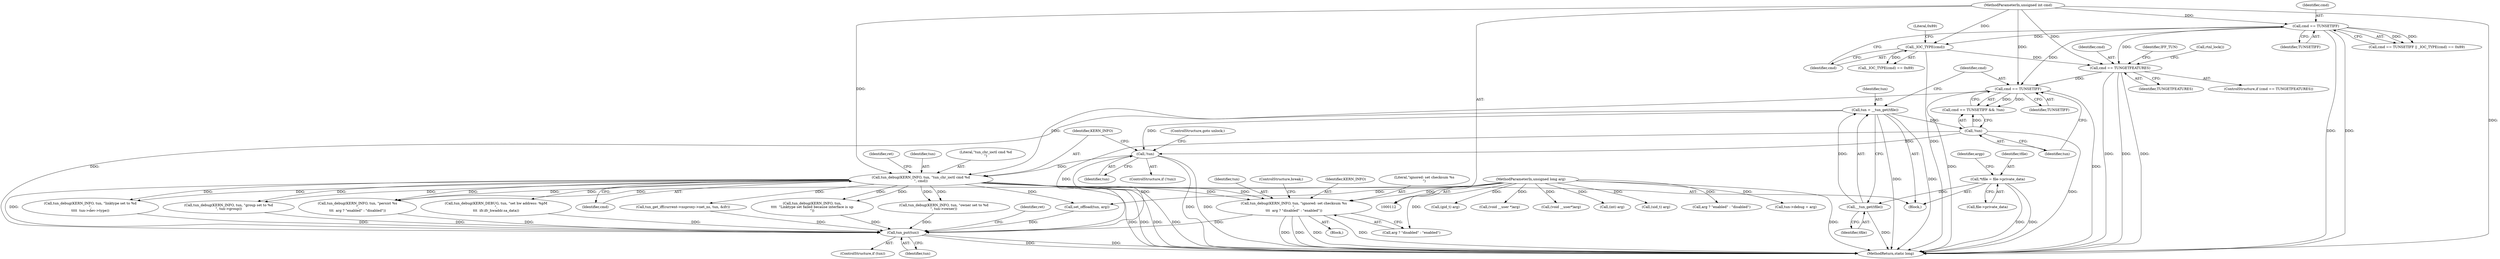 digraph "0_linux_a117dacde0288f3ec60b6e5bcedae8fa37ee0dfc@pointer" {
"1000272" [label="(Call,tun_debug(KERN_INFO, tun, \"ignored: set checksum %s\n\",\n\t\t\t  arg ? \"disabled\" : \"enabled\"))"];
"1000234" [label="(Call,tun_debug(KERN_INFO, tun, \"tun_chr_ioctl cmd %d\n\", cmd))"];
"1000231" [label="(Call,!tun)"];
"1000182" [label="(Call,tun = __tun_get(tfile))"];
"1000184" [label="(Call,__tun_get(tfile))"];
"1000119" [label="(Call,*tfile = file->private_data)"];
"1000191" [label="(Call,!tun)"];
"1000188" [label="(Call,cmd == TUNSETIFF)"];
"1000163" [label="(Call,cmd == TUNGETFEATURES)"];
"1000138" [label="(Call,cmd == TUNSETIFF)"];
"1000114" [label="(MethodParameterIn,unsigned int cmd)"];
"1000142" [label="(Call,_IOC_TYPE(cmd))"];
"1000115" [label="(MethodParameterIn,unsigned long arg)"];
"1000640" [label="(Call,tun_put(tun))"];
"1000182" [label="(Call,tun = __tun_get(tfile))"];
"1000139" [label="(Identifier,cmd)"];
"1000325" [label="(Call,(gid_t) arg)"];
"1000388" [label="(Call,set_offload(tun, arg))"];
"1000188" [label="(Call,cmd == TUNSETIFF)"];
"1000413" [label="(Call,(void __user *)arg)"];
"1000128" [label="(Call,(void __user*)arg)"];
"1000362" [label="(Call,(int) arg)"];
"1000191" [label="(Call,!tun)"];
"1000273" [label="(Identifier,KERN_INFO)"];
"1000232" [label="(Identifier,tun)"];
"1000643" [label="(Identifier,ret)"];
"1000137" [label="(Call,cmd == TUNSETIFF || _IOC_TYPE(cmd) == 0x89)"];
"1000143" [label="(Identifier,cmd)"];
"1000117" [label="(Block,)"];
"1000248" [label="(Call,tun_get_iff(current->nsproxy->net_ns, tun, &ifr))"];
"1000295" [label="(Call,tun_debug(KERN_INFO, tun, \"persist %s\n\",\n\t\t\t  arg ? \"enabled\" : \"disabled\"))"];
"1000140" [label="(Identifier,TUNSETIFF)"];
"1000141" [label="(Call,_IOC_TYPE(cmd) == 0x89)"];
"1000165" [label="(Identifier,TUNGETFEATURES)"];
"1000189" [label="(Identifier,cmd)"];
"1000453" [label="(Call,tun_debug(KERN_DEBUG, tun, \"set hw address: %pM\n\",\n\t\t\t  ifr.ifr_hwaddr.sa_data))"];
"1000120" [label="(Identifier,tfile)"];
"1000184" [label="(Call,__tun_get(tfile))"];
"1000190" [label="(Identifier,TUNSETIFF)"];
"1000142" [label="(Call,_IOC_TYPE(cmd))"];
"1000164" [label="(Identifier,cmd)"];
"1000119" [label="(Call,*tfile = file->private_data)"];
"1000138" [label="(Call,cmd == TUNSETIFF)"];
"1000309" [label="(Call,(uid_t) arg)"];
"1000346" [label="(Call,tun_debug(KERN_INFO, tun,\n\t\t\t\t  \"Linktype set failed because interface is up\n\"))"];
"1000312" [label="(Call,tun_debug(KERN_INFO, tun, \"owner set to %d\n\", tun->owner))"];
"1000230" [label="(ControlStructure,if (!tun))"];
"1000299" [label="(Call,arg ? \"enabled\" : \"disabled\")"];
"1000183" [label="(Identifier,tun)"];
"1000237" [label="(Literal,\"tun_chr_ioctl cmd %d\n\")"];
"1000240" [label="(Identifier,ret)"];
"1000638" [label="(ControlStructure,if (tun))"];
"1000641" [label="(Identifier,tun)"];
"1000187" [label="(Call,cmd == TUNSETIFF && !tun)"];
"1000127" [label="(Identifier,argp)"];
"1000162" [label="(ControlStructure,if (cmd == TUNGETFEATURES))"];
"1000163" [label="(Call,cmd == TUNGETFEATURES)"];
"1000235" [label="(Identifier,KERN_INFO)"];
"1000275" [label="(Literal,\"ignored: set checksum %s\n\")"];
"1000233" [label="(ControlStructure,goto unlock;)"];
"1000244" [label="(Block,)"];
"1000238" [label="(Identifier,cmd)"];
"1000272" [label="(Call,tun_debug(KERN_INFO, tun, \"ignored: set checksum %s\n\",\n\t\t\t  arg ? \"disabled\" : \"enabled\"))"];
"1000115" [label="(MethodParameterIn,unsigned long arg)"];
"1000365" [label="(Call,tun_debug(KERN_INFO, tun, \"linktype set to %d\n\",\n\t\t\t\t  tun->dev->type))"];
"1000274" [label="(Identifier,tun)"];
"1000280" [label="(ControlStructure,break;)"];
"1000114" [label="(MethodParameterIn,unsigned int cmd)"];
"1000192" [label="(Identifier,tun)"];
"1000231" [label="(Call,!tun)"];
"1000276" [label="(Call,arg ? \"disabled\" : \"enabled\")"];
"1000170" [label="(Identifier,IFF_TUN)"];
"1000644" [label="(MethodReturn,static long)"];
"1000234" [label="(Call,tun_debug(KERN_INFO, tun, \"tun_chr_ioctl cmd %d\n\", cmd))"];
"1000640" [label="(Call,tun_put(tun))"];
"1000328" [label="(Call,tun_debug(KERN_INFO, tun, \"group set to %d\n\", tun->group))"];
"1000185" [label="(Identifier,tfile)"];
"1000379" [label="(Call,tun->debug = arg)"];
"1000236" [label="(Identifier,tun)"];
"1000121" [label="(Call,file->private_data)"];
"1000181" [label="(Call,rtnl_lock())"];
"1000144" [label="(Literal,0x89)"];
"1000272" -> "1000244"  [label="AST: "];
"1000272" -> "1000276"  [label="CFG: "];
"1000273" -> "1000272"  [label="AST: "];
"1000274" -> "1000272"  [label="AST: "];
"1000275" -> "1000272"  [label="AST: "];
"1000276" -> "1000272"  [label="AST: "];
"1000280" -> "1000272"  [label="CFG: "];
"1000272" -> "1000644"  [label="DDG: "];
"1000272" -> "1000644"  [label="DDG: "];
"1000272" -> "1000644"  [label="DDG: "];
"1000272" -> "1000644"  [label="DDG: "];
"1000234" -> "1000272"  [label="DDG: "];
"1000234" -> "1000272"  [label="DDG: "];
"1000115" -> "1000272"  [label="DDG: "];
"1000272" -> "1000640"  [label="DDG: "];
"1000234" -> "1000117"  [label="AST: "];
"1000234" -> "1000238"  [label="CFG: "];
"1000235" -> "1000234"  [label="AST: "];
"1000236" -> "1000234"  [label="AST: "];
"1000237" -> "1000234"  [label="AST: "];
"1000238" -> "1000234"  [label="AST: "];
"1000240" -> "1000234"  [label="CFG: "];
"1000234" -> "1000644"  [label="DDG: "];
"1000234" -> "1000644"  [label="DDG: "];
"1000234" -> "1000644"  [label="DDG: "];
"1000234" -> "1000644"  [label="DDG: "];
"1000231" -> "1000234"  [label="DDG: "];
"1000188" -> "1000234"  [label="DDG: "];
"1000114" -> "1000234"  [label="DDG: "];
"1000234" -> "1000248"  [label="DDG: "];
"1000234" -> "1000295"  [label="DDG: "];
"1000234" -> "1000295"  [label="DDG: "];
"1000234" -> "1000312"  [label="DDG: "];
"1000234" -> "1000312"  [label="DDG: "];
"1000234" -> "1000328"  [label="DDG: "];
"1000234" -> "1000328"  [label="DDG: "];
"1000234" -> "1000346"  [label="DDG: "];
"1000234" -> "1000346"  [label="DDG: "];
"1000234" -> "1000365"  [label="DDG: "];
"1000234" -> "1000365"  [label="DDG: "];
"1000234" -> "1000388"  [label="DDG: "];
"1000234" -> "1000453"  [label="DDG: "];
"1000234" -> "1000640"  [label="DDG: "];
"1000231" -> "1000230"  [label="AST: "];
"1000231" -> "1000232"  [label="CFG: "];
"1000232" -> "1000231"  [label="AST: "];
"1000233" -> "1000231"  [label="CFG: "];
"1000235" -> "1000231"  [label="CFG: "];
"1000231" -> "1000644"  [label="DDG: "];
"1000231" -> "1000644"  [label="DDG: "];
"1000182" -> "1000231"  [label="DDG: "];
"1000191" -> "1000231"  [label="DDG: "];
"1000231" -> "1000640"  [label="DDG: "];
"1000182" -> "1000117"  [label="AST: "];
"1000182" -> "1000184"  [label="CFG: "];
"1000183" -> "1000182"  [label="AST: "];
"1000184" -> "1000182"  [label="AST: "];
"1000189" -> "1000182"  [label="CFG: "];
"1000182" -> "1000644"  [label="DDG: "];
"1000182" -> "1000644"  [label="DDG: "];
"1000184" -> "1000182"  [label="DDG: "];
"1000182" -> "1000191"  [label="DDG: "];
"1000182" -> "1000640"  [label="DDG: "];
"1000184" -> "1000185"  [label="CFG: "];
"1000185" -> "1000184"  [label="AST: "];
"1000184" -> "1000644"  [label="DDG: "];
"1000119" -> "1000184"  [label="DDG: "];
"1000119" -> "1000117"  [label="AST: "];
"1000119" -> "1000121"  [label="CFG: "];
"1000120" -> "1000119"  [label="AST: "];
"1000121" -> "1000119"  [label="AST: "];
"1000127" -> "1000119"  [label="CFG: "];
"1000119" -> "1000644"  [label="DDG: "];
"1000119" -> "1000644"  [label="DDG: "];
"1000191" -> "1000187"  [label="AST: "];
"1000191" -> "1000192"  [label="CFG: "];
"1000192" -> "1000191"  [label="AST: "];
"1000187" -> "1000191"  [label="CFG: "];
"1000191" -> "1000644"  [label="DDG: "];
"1000191" -> "1000187"  [label="DDG: "];
"1000191" -> "1000640"  [label="DDG: "];
"1000188" -> "1000187"  [label="AST: "];
"1000188" -> "1000190"  [label="CFG: "];
"1000189" -> "1000188"  [label="AST: "];
"1000190" -> "1000188"  [label="AST: "];
"1000192" -> "1000188"  [label="CFG: "];
"1000187" -> "1000188"  [label="CFG: "];
"1000188" -> "1000644"  [label="DDG: "];
"1000188" -> "1000644"  [label="DDG: "];
"1000188" -> "1000187"  [label="DDG: "];
"1000188" -> "1000187"  [label="DDG: "];
"1000163" -> "1000188"  [label="DDG: "];
"1000114" -> "1000188"  [label="DDG: "];
"1000138" -> "1000188"  [label="DDG: "];
"1000163" -> "1000162"  [label="AST: "];
"1000163" -> "1000165"  [label="CFG: "];
"1000164" -> "1000163"  [label="AST: "];
"1000165" -> "1000163"  [label="AST: "];
"1000170" -> "1000163"  [label="CFG: "];
"1000181" -> "1000163"  [label="CFG: "];
"1000163" -> "1000644"  [label="DDG: "];
"1000163" -> "1000644"  [label="DDG: "];
"1000163" -> "1000644"  [label="DDG: "];
"1000138" -> "1000163"  [label="DDG: "];
"1000142" -> "1000163"  [label="DDG: "];
"1000114" -> "1000163"  [label="DDG: "];
"1000138" -> "1000137"  [label="AST: "];
"1000138" -> "1000140"  [label="CFG: "];
"1000139" -> "1000138"  [label="AST: "];
"1000140" -> "1000138"  [label="AST: "];
"1000143" -> "1000138"  [label="CFG: "];
"1000137" -> "1000138"  [label="CFG: "];
"1000138" -> "1000644"  [label="DDG: "];
"1000138" -> "1000644"  [label="DDG: "];
"1000138" -> "1000137"  [label="DDG: "];
"1000138" -> "1000137"  [label="DDG: "];
"1000114" -> "1000138"  [label="DDG: "];
"1000138" -> "1000142"  [label="DDG: "];
"1000114" -> "1000112"  [label="AST: "];
"1000114" -> "1000644"  [label="DDG: "];
"1000114" -> "1000142"  [label="DDG: "];
"1000142" -> "1000141"  [label="AST: "];
"1000142" -> "1000143"  [label="CFG: "];
"1000143" -> "1000142"  [label="AST: "];
"1000144" -> "1000142"  [label="CFG: "];
"1000142" -> "1000644"  [label="DDG: "];
"1000142" -> "1000141"  [label="DDG: "];
"1000115" -> "1000112"  [label="AST: "];
"1000115" -> "1000644"  [label="DDG: "];
"1000115" -> "1000128"  [label="DDG: "];
"1000115" -> "1000276"  [label="DDG: "];
"1000115" -> "1000295"  [label="DDG: "];
"1000115" -> "1000299"  [label="DDG: "];
"1000115" -> "1000309"  [label="DDG: "];
"1000115" -> "1000325"  [label="DDG: "];
"1000115" -> "1000362"  [label="DDG: "];
"1000115" -> "1000379"  [label="DDG: "];
"1000115" -> "1000388"  [label="DDG: "];
"1000115" -> "1000413"  [label="DDG: "];
"1000640" -> "1000638"  [label="AST: "];
"1000640" -> "1000641"  [label="CFG: "];
"1000641" -> "1000640"  [label="AST: "];
"1000643" -> "1000640"  [label="CFG: "];
"1000640" -> "1000644"  [label="DDG: "];
"1000640" -> "1000644"  [label="DDG: "];
"1000453" -> "1000640"  [label="DDG: "];
"1000388" -> "1000640"  [label="DDG: "];
"1000248" -> "1000640"  [label="DDG: "];
"1000346" -> "1000640"  [label="DDG: "];
"1000295" -> "1000640"  [label="DDG: "];
"1000312" -> "1000640"  [label="DDG: "];
"1000328" -> "1000640"  [label="DDG: "];
"1000365" -> "1000640"  [label="DDG: "];
}
